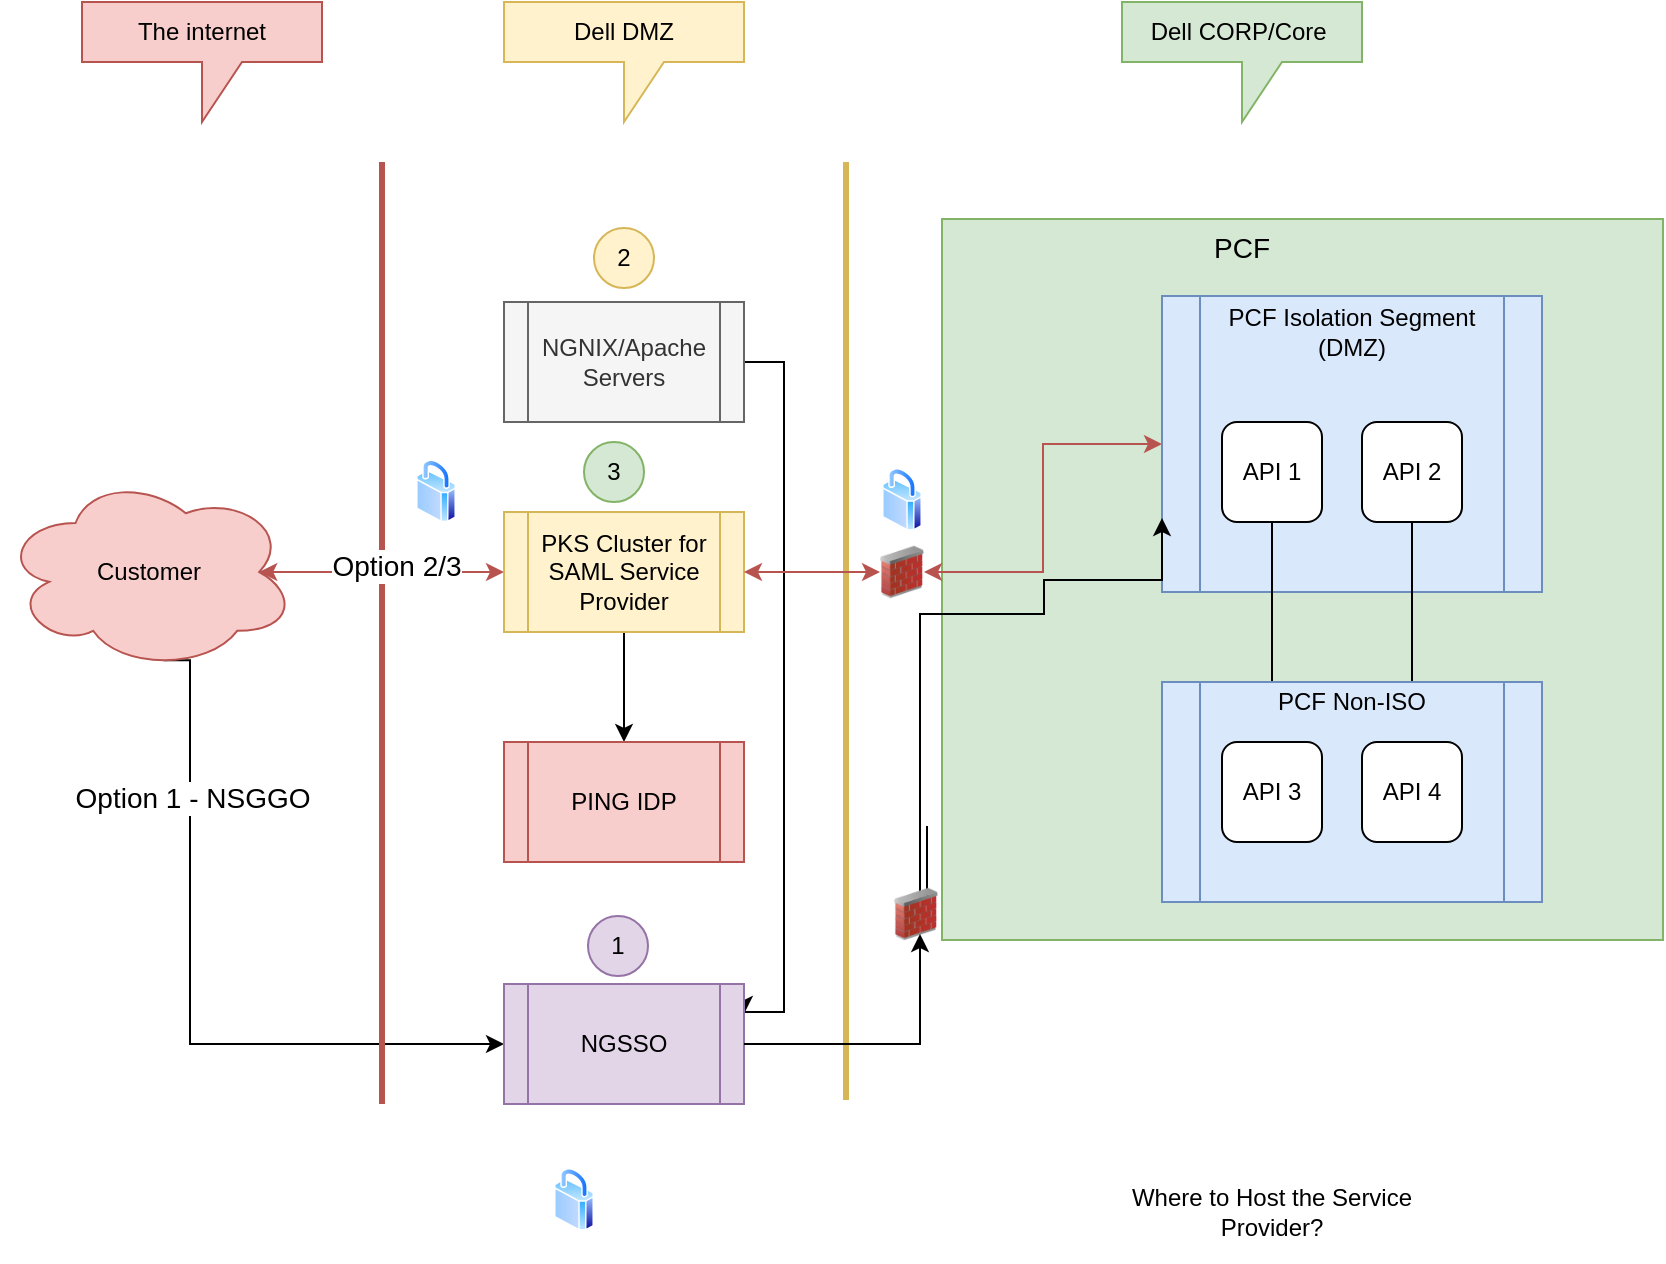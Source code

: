 <mxfile version="14.4.4" type="github">
  <diagram id="ACFHJaDp0CCpu47aHDbk" name="Page-1">
    <mxGraphModel dx="1422" dy="794" grid="0" gridSize="10" guides="1" tooltips="1" connect="1" arrows="1" fold="1" page="1" pageScale="1" pageWidth="850" pageHeight="1100" math="0" shadow="0">
      <root>
        <mxCell id="0" />
        <mxCell id="1" parent="0" />
        <mxCell id="2gQc0NYOQKcEP8dJCD8I-3" value="" style="whiteSpace=wrap;html=1;aspect=fixed;fillColor=#d5e8d4;strokeColor=#82b366;" parent="1" vertex="1">
          <mxGeometry x="480" y="148.5" width="360.5" height="360.5" as="geometry" />
        </mxCell>
        <mxCell id="2gQc0NYOQKcEP8dJCD8I-4" value="" style="edgeStyle=orthogonalEdgeStyle;rounded=0;orthogonalLoop=1;jettySize=auto;html=1;strokeWidth=1;exitX=0.875;exitY=0.5;exitDx=0;exitDy=0;exitPerimeter=0;startArrow=classic;startFill=1;fillColor=#f8cecc;strokeColor=#b85450;" parent="1" source="2gQc0NYOQKcEP8dJCD8I-5" target="2gQc0NYOQKcEP8dJCD8I-9" edge="1">
          <mxGeometry relative="1" as="geometry" />
        </mxCell>
        <mxCell id="2gQc0NYOQKcEP8dJCD8I-42" style="edgeStyle=orthogonalEdgeStyle;rounded=0;orthogonalLoop=1;jettySize=auto;html=1;exitX=0.55;exitY=0.95;exitDx=0;exitDy=0;exitPerimeter=0;entryX=0;entryY=0.5;entryDx=0;entryDy=0;" parent="1" source="2gQc0NYOQKcEP8dJCD8I-5" target="2gQc0NYOQKcEP8dJCD8I-41" edge="1">
          <mxGeometry relative="1" as="geometry">
            <mxPoint x="244" y="567" as="targetPoint" />
            <Array as="points">
              <mxPoint x="104" y="561" />
            </Array>
          </mxGeometry>
        </mxCell>
        <mxCell id="2gQc0NYOQKcEP8dJCD8I-50" value="&lt;font style=&quot;font-size: 14px&quot;&gt;Option 1 - NSGGO&lt;/font&gt;" style="edgeLabel;html=1;align=center;verticalAlign=middle;resizable=0;points=[];" parent="2gQc0NYOQKcEP8dJCD8I-42" vertex="1" connectable="0">
          <mxGeometry x="-0.549" y="1" relative="1" as="geometry">
            <mxPoint as="offset" />
          </mxGeometry>
        </mxCell>
        <mxCell id="2gQc0NYOQKcEP8dJCD8I-5" value="Customer" style="ellipse;shape=cloud;whiteSpace=wrap;html=1;fillColor=#f8cecc;strokeColor=#b85450;" parent="1" vertex="1">
          <mxGeometry x="10" y="276" width="147" height="98" as="geometry" />
        </mxCell>
        <mxCell id="2gQc0NYOQKcEP8dJCD8I-6" value="" style="endArrow=none;html=1;strokeWidth=3;fillColor=#f8cecc;strokeColor=#b85450;" parent="1" edge="1">
          <mxGeometry width="50" height="50" relative="1" as="geometry">
            <mxPoint x="200" y="591" as="sourcePoint" />
            <mxPoint x="200" y="120" as="targetPoint" />
          </mxGeometry>
        </mxCell>
        <mxCell id="2gQc0NYOQKcEP8dJCD8I-51" value="&lt;font style=&quot;font-size: 14px&quot;&gt;Option 2/3&lt;/font&gt;" style="edgeLabel;html=1;align=center;verticalAlign=middle;resizable=0;points=[];" parent="2gQc0NYOQKcEP8dJCD8I-6" vertex="1" connectable="0">
          <mxGeometry x="0.142" y="-7" relative="1" as="geometry">
            <mxPoint as="offset" />
          </mxGeometry>
        </mxCell>
        <mxCell id="2gQc0NYOQKcEP8dJCD8I-7" value="" style="endArrow=none;html=1;strokeWidth=3;fillColor=#fff2cc;strokeColor=#d6b656;" parent="1" edge="1">
          <mxGeometry width="50" height="50" relative="1" as="geometry">
            <mxPoint x="432" y="589" as="sourcePoint" />
            <mxPoint x="432" y="120" as="targetPoint" />
          </mxGeometry>
        </mxCell>
        <mxCell id="2gQc0NYOQKcEP8dJCD8I-8" style="edgeStyle=orthogonalEdgeStyle;rounded=0;orthogonalLoop=1;jettySize=auto;html=1;strokeWidth=1;startArrow=classic;startFill=1;entryX=0;entryY=0.5;entryDx=0;entryDy=0;fillColor=#f8cecc;strokeColor=#b85450;" parent="1" source="sj-PamyHFuKPAxD5q3Vw-3" target="2gQc0NYOQKcEP8dJCD8I-11" edge="1">
          <mxGeometry relative="1" as="geometry">
            <mxPoint x="528" y="325" as="targetPoint" />
          </mxGeometry>
        </mxCell>
        <mxCell id="2gQc0NYOQKcEP8dJCD8I-29" value="" style="edgeStyle=orthogonalEdgeStyle;rounded=0;orthogonalLoop=1;jettySize=auto;html=1;" parent="1" source="2gQc0NYOQKcEP8dJCD8I-9" target="2gQc0NYOQKcEP8dJCD8I-28" edge="1">
          <mxGeometry relative="1" as="geometry" />
        </mxCell>
        <mxCell id="2gQc0NYOQKcEP8dJCD8I-9" value="PKS Cluster for SAML Service Provider" style="shape=process;whiteSpace=wrap;html=1;backgroundOutline=1;fillColor=#fff2cc;strokeColor=#d6b656;" parent="1" vertex="1">
          <mxGeometry x="261" y="295" width="120" height="60" as="geometry" />
        </mxCell>
        <mxCell id="2gQc0NYOQKcEP8dJCD8I-10" value="&lt;font style=&quot;font-size: 14px&quot;&gt;PCF&lt;/font&gt;" style="text;html=1;strokeColor=none;fillColor=none;align=center;verticalAlign=middle;whiteSpace=wrap;rounded=0;" parent="1" vertex="1">
          <mxGeometry x="610" y="153" width="40" height="20" as="geometry" />
        </mxCell>
        <mxCell id="2gQc0NYOQKcEP8dJCD8I-11" value="" style="shape=process;whiteSpace=wrap;html=1;backgroundOutline=1;fillColor=#dae8fc;strokeColor=#6c8ebf;" parent="1" vertex="1">
          <mxGeometry x="590" y="187" width="190" height="148" as="geometry" />
        </mxCell>
        <mxCell id="2gQc0NYOQKcEP8dJCD8I-34" value="" style="edgeStyle=orthogonalEdgeStyle;rounded=0;orthogonalLoop=1;jettySize=auto;html=1;" parent="1" source="2gQc0NYOQKcEP8dJCD8I-13" target="2gQc0NYOQKcEP8dJCD8I-32" edge="1">
          <mxGeometry relative="1" as="geometry" />
        </mxCell>
        <mxCell id="2gQc0NYOQKcEP8dJCD8I-13" value="API 1" style="rounded=1;whiteSpace=wrap;html=1;" parent="1" vertex="1">
          <mxGeometry x="620" y="250" width="50" height="50" as="geometry" />
        </mxCell>
        <mxCell id="2gQc0NYOQKcEP8dJCD8I-35" value="" style="edgeStyle=orthogonalEdgeStyle;rounded=0;orthogonalLoop=1;jettySize=auto;html=1;" parent="1" source="2gQc0NYOQKcEP8dJCD8I-14" target="2gQc0NYOQKcEP8dJCD8I-33" edge="1">
          <mxGeometry relative="1" as="geometry" />
        </mxCell>
        <mxCell id="2gQc0NYOQKcEP8dJCD8I-14" value="API 2" style="rounded=1;whiteSpace=wrap;html=1;" parent="1" vertex="1">
          <mxGeometry x="690" y="250" width="50" height="50" as="geometry" />
        </mxCell>
        <mxCell id="2gQc0NYOQKcEP8dJCD8I-15" value="" style="aspect=fixed;perimeter=ellipsePerimeter;html=1;align=center;shadow=0;dashed=0;spacingTop=3;image;image=img/lib/active_directory/secure.svg;" parent="1" vertex="1">
          <mxGeometry x="217" y="268.75" width="20" height="31.25" as="geometry" />
        </mxCell>
        <mxCell id="2gQc0NYOQKcEP8dJCD8I-16" value="" style="aspect=fixed;perimeter=ellipsePerimeter;html=1;align=center;shadow=0;dashed=0;spacingTop=3;image;image=img/lib/active_directory/secure.svg;" parent="1" vertex="1">
          <mxGeometry x="450" y="273" width="20" height="31.25" as="geometry" />
        </mxCell>
        <mxCell id="2gQc0NYOQKcEP8dJCD8I-17" value="The internet" style="shape=callout;whiteSpace=wrap;html=1;perimeter=calloutPerimeter;fillColor=#f8cecc;strokeColor=#b85450;" parent="1" vertex="1">
          <mxGeometry x="50" y="40" width="120" height="60" as="geometry" />
        </mxCell>
        <mxCell id="2gQc0NYOQKcEP8dJCD8I-18" value="Dell DMZ" style="shape=callout;whiteSpace=wrap;html=1;perimeter=calloutPerimeter;fillColor=#fff2cc;strokeColor=#d6b656;" parent="1" vertex="1">
          <mxGeometry x="261" y="40" width="120" height="60" as="geometry" />
        </mxCell>
        <mxCell id="2gQc0NYOQKcEP8dJCD8I-19" value="Dell CORP/Core&amp;nbsp;" style="shape=callout;whiteSpace=wrap;html=1;perimeter=calloutPerimeter;fillColor=#d5e8d4;strokeColor=#82b366;" parent="1" vertex="1">
          <mxGeometry x="570" y="40" width="120" height="60" as="geometry" />
        </mxCell>
        <mxCell id="2gQc0NYOQKcEP8dJCD8I-20" value="3" style="ellipse;whiteSpace=wrap;html=1;fillColor=#d5e8d4;strokeColor=#82b366;" parent="1" vertex="1">
          <mxGeometry x="301" y="260" width="30" height="30" as="geometry" />
        </mxCell>
        <mxCell id="2gQc0NYOQKcEP8dJCD8I-21" value="2" style="ellipse;whiteSpace=wrap;html=1;fillColor=#fff2cc;strokeColor=#d6b656;" parent="1" vertex="1">
          <mxGeometry x="306" y="153" width="30" height="30" as="geometry" />
        </mxCell>
        <mxCell id="2gQc0NYOQKcEP8dJCD8I-28" value="PING IDP" style="shape=process;whiteSpace=wrap;html=1;backgroundOutline=1;fillColor=#f8cecc;strokeColor=#b85450;" parent="1" vertex="1">
          <mxGeometry x="261" y="410" width="120" height="60" as="geometry" />
        </mxCell>
        <mxCell id="2gQc0NYOQKcEP8dJCD8I-31" value="" style="shape=process;whiteSpace=wrap;html=1;backgroundOutline=1;fillColor=#dae8fc;strokeColor=#6c8ebf;" parent="1" vertex="1">
          <mxGeometry x="590" y="380" width="190" height="110" as="geometry" />
        </mxCell>
        <mxCell id="2gQc0NYOQKcEP8dJCD8I-32" value="API 3" style="rounded=1;whiteSpace=wrap;html=1;" parent="1" vertex="1">
          <mxGeometry x="620" y="410" width="50" height="50" as="geometry" />
        </mxCell>
        <mxCell id="2gQc0NYOQKcEP8dJCD8I-33" value="API 4" style="rounded=1;whiteSpace=wrap;html=1;" parent="1" vertex="1">
          <mxGeometry x="690" y="410" width="50" height="50" as="geometry" />
        </mxCell>
        <mxCell id="2gQc0NYOQKcEP8dJCD8I-36" value="PCF Isolation Segment (DMZ)" style="text;html=1;strokeColor=none;fillColor=none;align=center;verticalAlign=middle;whiteSpace=wrap;rounded=0;" parent="1" vertex="1">
          <mxGeometry x="620" y="195" width="130" height="20" as="geometry" />
        </mxCell>
        <mxCell id="2gQc0NYOQKcEP8dJCD8I-39" style="edgeStyle=orthogonalEdgeStyle;rounded=0;orthogonalLoop=1;jettySize=auto;html=1;entryX=1;entryY=0.25;entryDx=0;entryDy=0;exitX=1;exitY=0.5;exitDx=0;exitDy=0;" parent="1" source="2gQc0NYOQKcEP8dJCD8I-38" target="2gQc0NYOQKcEP8dJCD8I-41" edge="1">
          <mxGeometry relative="1" as="geometry">
            <Array as="points">
              <mxPoint x="401" y="220" />
              <mxPoint x="401" y="545" />
            </Array>
          </mxGeometry>
        </mxCell>
        <mxCell id="2gQc0NYOQKcEP8dJCD8I-38" value="NGNIX/Apache Servers" style="shape=process;whiteSpace=wrap;html=1;backgroundOutline=1;fillColor=#f5f5f5;strokeColor=#666666;fontColor=#333333;" parent="1" vertex="1">
          <mxGeometry x="261" y="190" width="120" height="60" as="geometry" />
        </mxCell>
        <mxCell id="2gQc0NYOQKcEP8dJCD8I-40" value="PCF Non-ISO" style="text;html=1;strokeColor=none;fillColor=none;align=center;verticalAlign=middle;whiteSpace=wrap;rounded=0;" parent="1" vertex="1">
          <mxGeometry x="620" y="380" width="130" height="20" as="geometry" />
        </mxCell>
        <mxCell id="2gQc0NYOQKcEP8dJCD8I-49" style="edgeStyle=orthogonalEdgeStyle;rounded=0;orthogonalLoop=1;jettySize=auto;html=1;entryX=0;entryY=0.75;entryDx=0;entryDy=0;exitX=0.75;exitY=0;exitDx=0;exitDy=0;" parent="1" source="sj-PamyHFuKPAxD5q3Vw-6" target="2gQc0NYOQKcEP8dJCD8I-11" edge="1">
          <mxGeometry relative="1" as="geometry">
            <Array as="points">
              <mxPoint x="473" y="491" />
              <mxPoint x="469" y="491" />
              <mxPoint x="469" y="346" />
              <mxPoint x="531" y="346" />
              <mxPoint x="531" y="329" />
              <mxPoint x="590" y="329" />
            </Array>
          </mxGeometry>
        </mxCell>
        <mxCell id="2gQc0NYOQKcEP8dJCD8I-41" value="NGSSO" style="shape=process;whiteSpace=wrap;html=1;backgroundOutline=1;fillColor=#e1d5e7;strokeColor=#9673a6;" parent="1" vertex="1">
          <mxGeometry x="261" y="531" width="120" height="60" as="geometry" />
        </mxCell>
        <mxCell id="2gQc0NYOQKcEP8dJCD8I-48" value="1" style="ellipse;whiteSpace=wrap;html=1;fillColor=#e1d5e7;strokeColor=#9673a6;" parent="1" vertex="1">
          <mxGeometry x="303" y="497" width="30" height="30" as="geometry" />
        </mxCell>
        <mxCell id="2gQc0NYOQKcEP8dJCD8I-54" value="" style="aspect=fixed;perimeter=ellipsePerimeter;html=1;align=center;shadow=0;dashed=0;spacingTop=3;image;image=img/lib/active_directory/secure.svg;" parent="1" vertex="1">
          <mxGeometry x="286" y="623" width="20" height="31.25" as="geometry" />
        </mxCell>
        <mxCell id="sj-PamyHFuKPAxD5q3Vw-1" value="Where to Host the Service Provider?" style="text;html=1;strokeColor=none;fillColor=none;align=center;verticalAlign=middle;whiteSpace=wrap;rounded=0;" vertex="1" parent="1">
          <mxGeometry x="559" y="619" width="172" height="51" as="geometry" />
        </mxCell>
        <mxCell id="sj-PamyHFuKPAxD5q3Vw-3" value="" style="image;html=1;image=img/lib/clip_art/networking/Firewall_02_128x128.png" vertex="1" parent="1">
          <mxGeometry x="449" y="281" width="22" height="88" as="geometry" />
        </mxCell>
        <mxCell id="sj-PamyHFuKPAxD5q3Vw-4" style="edgeStyle=orthogonalEdgeStyle;rounded=0;orthogonalLoop=1;jettySize=auto;html=1;strokeWidth=1;startArrow=classic;startFill=1;entryX=0;entryY=0.5;entryDx=0;entryDy=0;fillColor=#f8cecc;strokeColor=#b85450;" edge="1" parent="1" source="2gQc0NYOQKcEP8dJCD8I-9" target="sj-PamyHFuKPAxD5q3Vw-3">
          <mxGeometry relative="1" as="geometry">
            <mxPoint x="590" y="261" as="targetPoint" />
            <mxPoint x="381" y="325" as="sourcePoint" />
          </mxGeometry>
        </mxCell>
        <mxCell id="sj-PamyHFuKPAxD5q3Vw-6" value="" style="image;html=1;image=img/lib/clip_art/networking/Firewall_02_128x128.png" vertex="1" parent="1">
          <mxGeometry x="456" y="452" width="22" height="88" as="geometry" />
        </mxCell>
        <mxCell id="sj-PamyHFuKPAxD5q3Vw-7" style="edgeStyle=orthogonalEdgeStyle;rounded=0;orthogonalLoop=1;jettySize=auto;html=1;" edge="1" parent="1" source="2gQc0NYOQKcEP8dJCD8I-41">
          <mxGeometry relative="1" as="geometry">
            <Array as="points">
              <mxPoint x="469" y="561" />
            </Array>
            <mxPoint x="381" y="561" as="sourcePoint" />
            <mxPoint x="469" y="506" as="targetPoint" />
          </mxGeometry>
        </mxCell>
      </root>
    </mxGraphModel>
  </diagram>
</mxfile>
